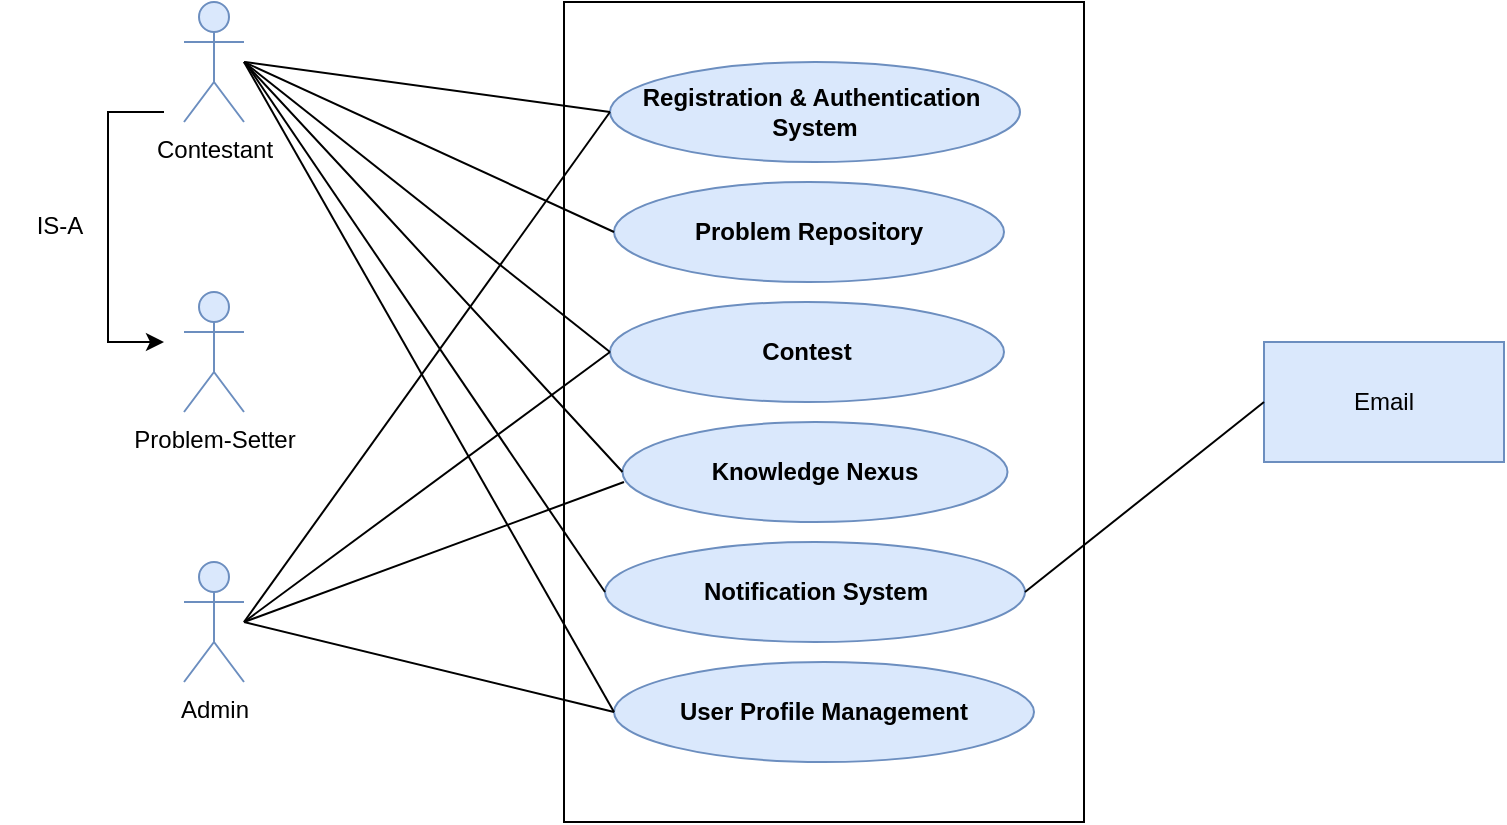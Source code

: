 <mxfile version="24.0.8" type="device">
  <diagram name="Page-1" id="JvB5wR6W-oEkVD3rVu-g">
    <mxGraphModel dx="1050" dy="565" grid="0" gridSize="10" guides="1" tooltips="1" connect="1" arrows="1" fold="1" page="1" pageScale="1" pageWidth="850" pageHeight="1100" math="0" shadow="0">
      <root>
        <mxCell id="0" />
        <mxCell id="1" parent="0" />
        <mxCell id="LzNX2weQlZaB3PBh4Oq8-1" value="" style="rounded=0;whiteSpace=wrap;html=1;" parent="1" vertex="1">
          <mxGeometry x="300" y="70" width="260" height="410" as="geometry" />
        </mxCell>
        <mxCell id="LzNX2weQlZaB3PBh4Oq8-3" value="&lt;font style=&quot;font-size: 12px;&quot;&gt;&lt;b style=&quot;&quot;&gt;Registration &amp;amp; Authentication&amp;nbsp;&lt;/b&gt;&lt;/font&gt;&lt;div&gt;&lt;font style=&quot;font-size: 12px;&quot;&gt;&lt;b style=&quot;&quot;&gt;System&lt;/b&gt;&lt;/font&gt;&lt;/div&gt;" style="ellipse;whiteSpace=wrap;html=1;fillColor=#dae8fc;strokeColor=#6c8ebf;align=center;" parent="1" vertex="1">
          <mxGeometry x="323" y="100" width="205" height="50" as="geometry" />
        </mxCell>
        <mxCell id="LzNX2weQlZaB3PBh4Oq8-4" value="&lt;b&gt;Problem Repository&lt;/b&gt;" style="ellipse;whiteSpace=wrap;html=1;fillColor=#dae8fc;strokeColor=#6c8ebf;" parent="1" vertex="1">
          <mxGeometry x="325" y="160" width="195" height="50" as="geometry" />
        </mxCell>
        <mxCell id="LzNX2weQlZaB3PBh4Oq8-5" value="&lt;b&gt;Contest&lt;/b&gt;" style="ellipse;whiteSpace=wrap;html=1;fillColor=#dae8fc;strokeColor=#6c8ebf;" parent="1" vertex="1">
          <mxGeometry x="323" y="220" width="197" height="50" as="geometry" />
        </mxCell>
        <mxCell id="LzNX2weQlZaB3PBh4Oq8-6" value="&lt;b&gt;Knowledge Nexus&lt;/b&gt;" style="ellipse;whiteSpace=wrap;html=1;fillColor=#dae8fc;strokeColor=#6c8ebf;align=center;" parent="1" vertex="1">
          <mxGeometry x="329.25" y="280" width="192.5" height="50" as="geometry" />
        </mxCell>
        <mxCell id="LzNX2weQlZaB3PBh4Oq8-7" value="&lt;b&gt;Notification System&lt;/b&gt;" style="ellipse;whiteSpace=wrap;html=1;fillColor=#dae8fc;strokeColor=#6c8ebf;" parent="1" vertex="1">
          <mxGeometry x="320.5" y="340" width="210" height="50" as="geometry" />
        </mxCell>
        <mxCell id="LzNX2weQlZaB3PBh4Oq8-8" value="&lt;b&gt;User Profile Management&lt;/b&gt;" style="ellipse;whiteSpace=wrap;html=1;fillColor=#dae8fc;strokeColor=#6c8ebf;" parent="1" vertex="1">
          <mxGeometry x="325" y="400" width="210" height="50" as="geometry" />
        </mxCell>
        <mxCell id="LzNX2weQlZaB3PBh4Oq8-9" value="Contestant" style="shape=umlActor;verticalLabelPosition=bottom;verticalAlign=top;html=1;outlineConnect=0;fillColor=#dae8fc;strokeColor=#6c8ebf;" parent="1" vertex="1">
          <mxGeometry x="110" y="70" width="30" height="60" as="geometry" />
        </mxCell>
        <mxCell id="LzNX2weQlZaB3PBh4Oq8-10" value="Problem-Setter" style="shape=umlActor;verticalLabelPosition=bottom;verticalAlign=top;html=1;outlineConnect=0;fillColor=#dae8fc;strokeColor=#6c8ebf;" parent="1" vertex="1">
          <mxGeometry x="110" y="215" width="30" height="60" as="geometry" />
        </mxCell>
        <mxCell id="LzNX2weQlZaB3PBh4Oq8-11" value="Admin" style="shape=umlActor;verticalLabelPosition=bottom;verticalAlign=top;html=1;outlineConnect=0;fillColor=#dae8fc;strokeColor=#6c8ebf;" parent="1" vertex="1">
          <mxGeometry x="110" y="350" width="30" height="60" as="geometry" />
        </mxCell>
        <mxCell id="LzNX2weQlZaB3PBh4Oq8-12" value="Email" style="rounded=0;whiteSpace=wrap;html=1;fillColor=#dae8fc;strokeColor=#6c8ebf;" parent="1" vertex="1">
          <mxGeometry x="650" y="240" width="120" height="60" as="geometry" />
        </mxCell>
        <mxCell id="LzNX2weQlZaB3PBh4Oq8-13" value="" style="endArrow=none;html=1;rounded=0;entryX=0;entryY=0.5;entryDx=0;entryDy=0;" parent="1" target="LzNX2weQlZaB3PBh4Oq8-3" edge="1">
          <mxGeometry width="50" height="50" relative="1" as="geometry">
            <mxPoint x="140.6" y="99.999" as="sourcePoint" />
            <mxPoint x="320" y="125" as="targetPoint" />
            <Array as="points" />
          </mxGeometry>
        </mxCell>
        <mxCell id="LzNX2weQlZaB3PBh4Oq8-15" value="" style="endArrow=none;html=1;rounded=0;entryX=0;entryY=0.5;entryDx=0;entryDy=0;" parent="1" target="LzNX2weQlZaB3PBh4Oq8-4" edge="1">
          <mxGeometry width="50" height="50" relative="1" as="geometry">
            <mxPoint x="140" y="100" as="sourcePoint" />
            <mxPoint x="220" y="130" as="targetPoint" />
          </mxGeometry>
        </mxCell>
        <mxCell id="LzNX2weQlZaB3PBh4Oq8-16" value="" style="endArrow=none;html=1;rounded=0;entryX=0;entryY=0.5;entryDx=0;entryDy=0;" parent="1" target="LzNX2weQlZaB3PBh4Oq8-5" edge="1">
          <mxGeometry width="50" height="50" relative="1" as="geometry">
            <mxPoint x="140" y="100" as="sourcePoint" />
            <mxPoint x="200" y="160" as="targetPoint" />
          </mxGeometry>
        </mxCell>
        <mxCell id="LzNX2weQlZaB3PBh4Oq8-17" value="" style="endArrow=none;html=1;rounded=0;exitX=0.5;exitY=0.5;exitDx=0;exitDy=0;exitPerimeter=0;entryX=0;entryY=0.5;entryDx=0;entryDy=0;" parent="1" target="LzNX2weQlZaB3PBh4Oq8-6" edge="1">
          <mxGeometry width="50" height="50" relative="1" as="geometry">
            <mxPoint x="140" y="100" as="sourcePoint" />
            <mxPoint x="315" y="290" as="targetPoint" />
            <Array as="points">
              <mxPoint x="205" y="170" />
            </Array>
          </mxGeometry>
        </mxCell>
        <mxCell id="LzNX2weQlZaB3PBh4Oq8-18" value="" style="endArrow=none;html=1;rounded=0;exitX=0.5;exitY=0.5;exitDx=0;exitDy=0;exitPerimeter=0;entryX=0;entryY=0.5;entryDx=0;entryDy=0;" parent="1" target="LzNX2weQlZaB3PBh4Oq8-7" edge="1">
          <mxGeometry width="50" height="50" relative="1" as="geometry">
            <mxPoint x="140.5" y="100" as="sourcePoint" />
            <mxPoint x="323" y="335" as="targetPoint" />
            <Array as="points" />
          </mxGeometry>
        </mxCell>
        <mxCell id="LzNX2weQlZaB3PBh4Oq8-19" value="" style="endArrow=none;html=1;rounded=0;entryX=0;entryY=0.5;entryDx=0;entryDy=0;" parent="1" target="LzNX2weQlZaB3PBh4Oq8-8" edge="1">
          <mxGeometry width="50" height="50" relative="1" as="geometry">
            <mxPoint x="140" y="100" as="sourcePoint" />
            <mxPoint x="220" y="50" as="targetPoint" />
          </mxGeometry>
        </mxCell>
        <mxCell id="LzNX2weQlZaB3PBh4Oq8-25" value="" style="endArrow=none;html=1;rounded=0;entryX=0;entryY=0.5;entryDx=0;entryDy=0;" parent="1" target="LzNX2weQlZaB3PBh4Oq8-5" edge="1">
          <mxGeometry width="50" height="50" relative="1" as="geometry">
            <mxPoint x="140" y="380" as="sourcePoint" />
            <mxPoint x="320" y="250" as="targetPoint" />
          </mxGeometry>
        </mxCell>
        <mxCell id="LzNX2weQlZaB3PBh4Oq8-27" value="" style="endArrow=none;html=1;rounded=0;entryX=0;entryY=0.5;entryDx=0;entryDy=0;" parent="1" target="LzNX2weQlZaB3PBh4Oq8-3" edge="1">
          <mxGeometry width="50" height="50" relative="1" as="geometry">
            <mxPoint x="140" y="380" as="sourcePoint" />
            <mxPoint x="190" y="330" as="targetPoint" />
          </mxGeometry>
        </mxCell>
        <mxCell id="LzNX2weQlZaB3PBh4Oq8-28" value="" style="endArrow=none;html=1;rounded=0;" parent="1" edge="1">
          <mxGeometry width="50" height="50" relative="1" as="geometry">
            <mxPoint x="140" y="380" as="sourcePoint" />
            <mxPoint x="330" y="310" as="targetPoint" />
          </mxGeometry>
        </mxCell>
        <mxCell id="LzNX2weQlZaB3PBh4Oq8-29" value="" style="endArrow=none;html=1;rounded=0;entryX=0;entryY=0.5;entryDx=0;entryDy=0;" parent="1" target="LzNX2weQlZaB3PBh4Oq8-8" edge="1">
          <mxGeometry width="50" height="50" relative="1" as="geometry">
            <mxPoint x="140" y="380" as="sourcePoint" />
            <mxPoint x="320" y="430" as="targetPoint" />
          </mxGeometry>
        </mxCell>
        <mxCell id="LzNX2weQlZaB3PBh4Oq8-30" value="" style="endArrow=none;html=1;rounded=0;exitX=1;exitY=0.5;exitDx=0;exitDy=0;" parent="1" source="LzNX2weQlZaB3PBh4Oq8-7" edge="1">
          <mxGeometry width="50" height="50" relative="1" as="geometry">
            <mxPoint x="600" y="320" as="sourcePoint" />
            <mxPoint x="650" y="270" as="targetPoint" />
          </mxGeometry>
        </mxCell>
        <mxCell id="p_I0GFA8I5s5wghVFgDA-4" value="" style="edgeStyle=orthogonalEdgeStyle;rounded=0;orthogonalLoop=1;jettySize=auto;html=1;" edge="1" parent="1">
          <mxGeometry relative="1" as="geometry">
            <Array as="points">
              <mxPoint x="72" y="125" />
              <mxPoint x="72" y="240" />
            </Array>
            <mxPoint x="100" y="125" as="sourcePoint" />
            <mxPoint x="100" y="240" as="targetPoint" />
          </mxGeometry>
        </mxCell>
        <mxCell id="p_I0GFA8I5s5wghVFgDA-5" value="IS-A&lt;div&gt;&lt;br&gt;&lt;/div&gt;" style="text;html=1;align=center;verticalAlign=middle;whiteSpace=wrap;rounded=0;" vertex="1" parent="1">
          <mxGeometry x="18" y="174" width="60" height="30" as="geometry" />
        </mxCell>
      </root>
    </mxGraphModel>
  </diagram>
</mxfile>
